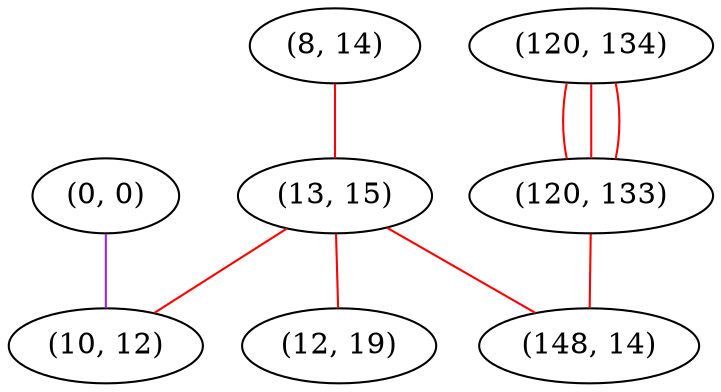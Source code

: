 graph "" {
"(8, 14)";
"(0, 0)";
"(120, 134)";
"(13, 15)";
"(120, 133)";
"(10, 12)";
"(12, 19)";
"(148, 14)";
"(8, 14)" -- "(13, 15)"  [color=red, key=0, weight=1];
"(0, 0)" -- "(10, 12)"  [color=purple, key=0, weight=4];
"(120, 134)" -- "(120, 133)"  [color=red, key=0, weight=1];
"(120, 134)" -- "(120, 133)"  [color=red, key=1, weight=1];
"(120, 134)" -- "(120, 133)"  [color=red, key=2, weight=1];
"(13, 15)" -- "(148, 14)"  [color=red, key=0, weight=1];
"(13, 15)" -- "(12, 19)"  [color=red, key=0, weight=1];
"(13, 15)" -- "(10, 12)"  [color=red, key=0, weight=1];
"(120, 133)" -- "(148, 14)"  [color=red, key=0, weight=1];
}

